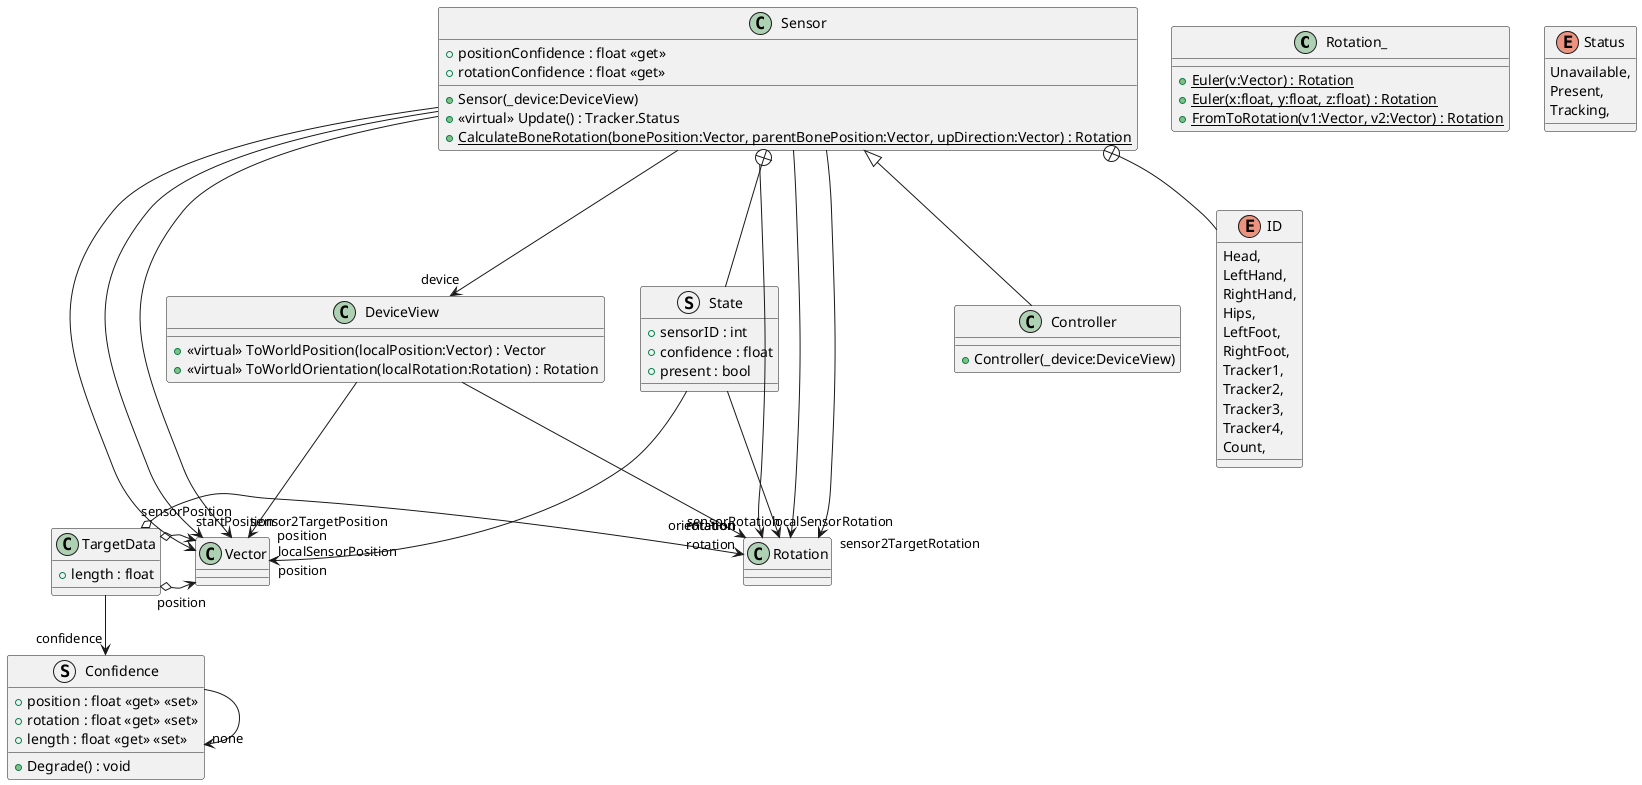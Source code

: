 @startuml
class Rotation_ {
    + {static} Euler(v:Vector) : Rotation
    + {static} Euler(x:float, y:float, z:float) : Rotation
    + {static} FromToRotation(v1:Vector, v2:Vector) : Rotation
}
class Sensor {
    + Sensor(_device:DeviceView)
    + <<virtual>> Update() : Tracker.Status
    + {static} CalculateBoneRotation(bonePosition:Vector, parentBonePosition:Vector, upDirection:Vector) : Rotation
    + positionConfidence : float <<get>>
    + rotationConfidence : float <<get>>
}
class Controller {
    + Controller(_device:DeviceView)
}
enum Status {
    Unavailable,
    Present,
    Tracking,
}
class TargetData {
    + length : float
}
struct Confidence {
    + position : float <<get>> <<set>>
    + rotation : float <<get>> <<set>>
    + length : float <<get>> <<set>>
    + Degrade() : void
}
class DeviceView {
    + <<virtual>> ToWorldPosition(localPosition:Vector) : Vector
    + <<virtual>> ToWorldOrientation(localRotation:Rotation) : Rotation
}
struct State {
    + sensorID : int
    + confidence : float
    + present : bool
}
enum ID {
    Head,
    LeftHand,
    RightHand,
    Hips,
    LeftFoot,
    RightFoot,
    Tracker1,
    Tracker2,
    Tracker3,
    Tracker4,
    Count,
}
Sensor --> "device" DeviceView
Sensor --> "localSensorPosition" Vector
Sensor --> "localSensorRotation" Rotation
Sensor --> "sensorPosition" Vector
Sensor --> "sensorRotation" Rotation
Sensor --> "sensor2TargetPosition" Vector
Sensor --> "sensor2TargetRotation" Rotation
Sensor <|-- Controller
TargetData o-> "position" Vector
TargetData o-> "rotation" Rotation
TargetData --> "confidence" Confidence
TargetData o-> "startPosition" Vector
Confidence --> "none" Confidence
DeviceView --> "position" Vector
DeviceView --> "orientation" Rotation
Sensor +-- State
State --> "position" Vector
State --> "rotation" Rotation
Sensor +-- ID
@enduml
